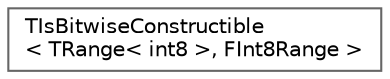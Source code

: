 digraph "Graphical Class Hierarchy"
{
 // INTERACTIVE_SVG=YES
 // LATEX_PDF_SIZE
  bgcolor="transparent";
  edge [fontname=Helvetica,fontsize=10,labelfontname=Helvetica,labelfontsize=10];
  node [fontname=Helvetica,fontsize=10,shape=box,height=0.2,width=0.4];
  rankdir="LR";
  Node0 [id="Node000000",label="TIsBitwiseConstructible\l\< TRange\< int8 \>, FInt8Range \>",height=0.2,width=0.4,color="grey40", fillcolor="white", style="filled",URL="$d5/d12/structTIsBitwiseConstructible_3_01TRange_3_01int8_01_4_00_01FInt8Range_01_4.html",tooltip=" "];
}
